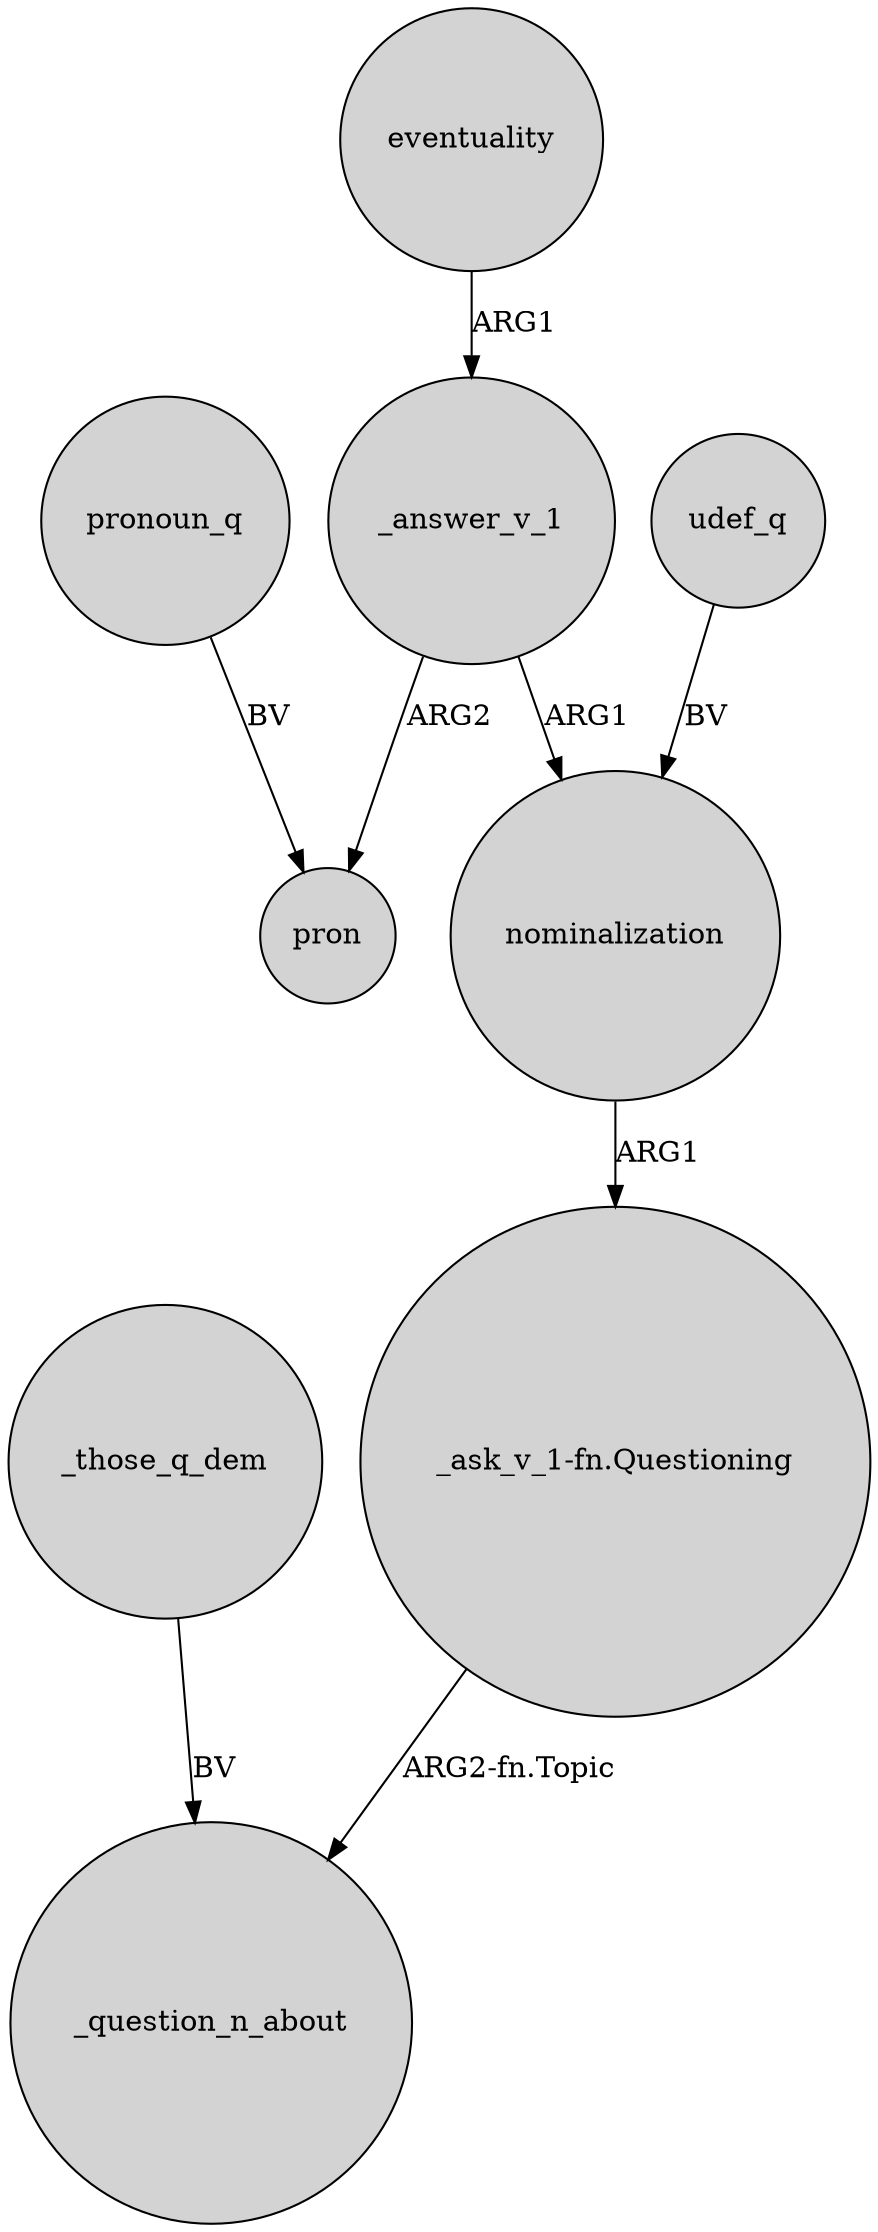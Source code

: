 digraph {
	node [shape=circle style=filled]
	nominalization -> "_ask_v_1-fn.Questioning" [label=ARG1]
	_answer_v_1 -> pron [label=ARG2]
	eventuality -> _answer_v_1 [label=ARG1]
	"_ask_v_1-fn.Questioning" -> _question_n_about [label="ARG2-fn.Topic"]
	_answer_v_1 -> nominalization [label=ARG1]
	udef_q -> nominalization [label=BV]
	_those_q_dem -> _question_n_about [label=BV]
	pronoun_q -> pron [label=BV]
}

